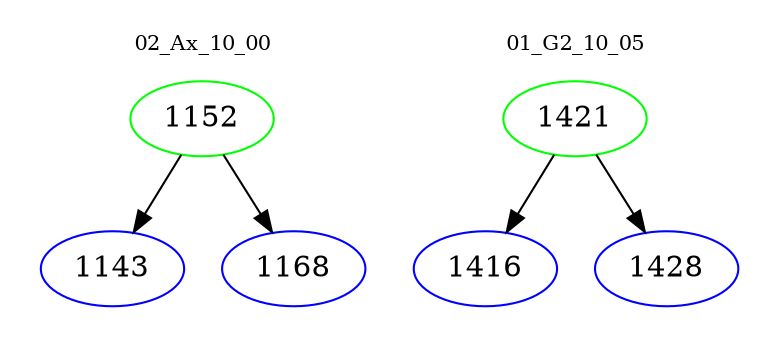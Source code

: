 digraph{
subgraph cluster_0 {
color = white
label = "02_Ax_10_00";
fontsize=10;
T0_1152 [label="1152", color="green"]
T0_1152 -> T0_1143 [color="black"]
T0_1143 [label="1143", color="blue"]
T0_1152 -> T0_1168 [color="black"]
T0_1168 [label="1168", color="blue"]
}
subgraph cluster_1 {
color = white
label = "01_G2_10_05";
fontsize=10;
T1_1421 [label="1421", color="green"]
T1_1421 -> T1_1416 [color="black"]
T1_1416 [label="1416", color="blue"]
T1_1421 -> T1_1428 [color="black"]
T1_1428 [label="1428", color="blue"]
}
}
